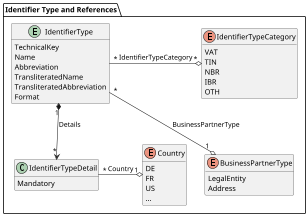 @startuml identifier-type

skinparam dpi 50

package "Identifier Type and References" {

  entity IdentifierType {
    TechnicalKey
    Name
    Abbreviation
    TransliteratedName
    TransliteratedAbbreviation
    Format
  }

  enum BusinessPartnerType {
    LegalEntity
    Address
  }

  enum IdentifierTypeCategory {
    VAT
    TIN
    NBR
    IBR
    OTH
  }

  class IdentifierTypeDetail {
    Mandatory
  }

  enum Country {
    DE
    FR
    US
    ...
  }

  IdentifierType "*" -d-o "1" BusinessPartnerType : BusinessPartnerType
  IdentifierType "*" -o "*" IdentifierTypeCategory : IdentifierTypeCategory

  IdentifierType "1" *-d-> "*" IdentifierTypeDetail : Details
  IdentifierTypeDetail "*" -r-o "1" Country : Country
}

hide methods
@enduml